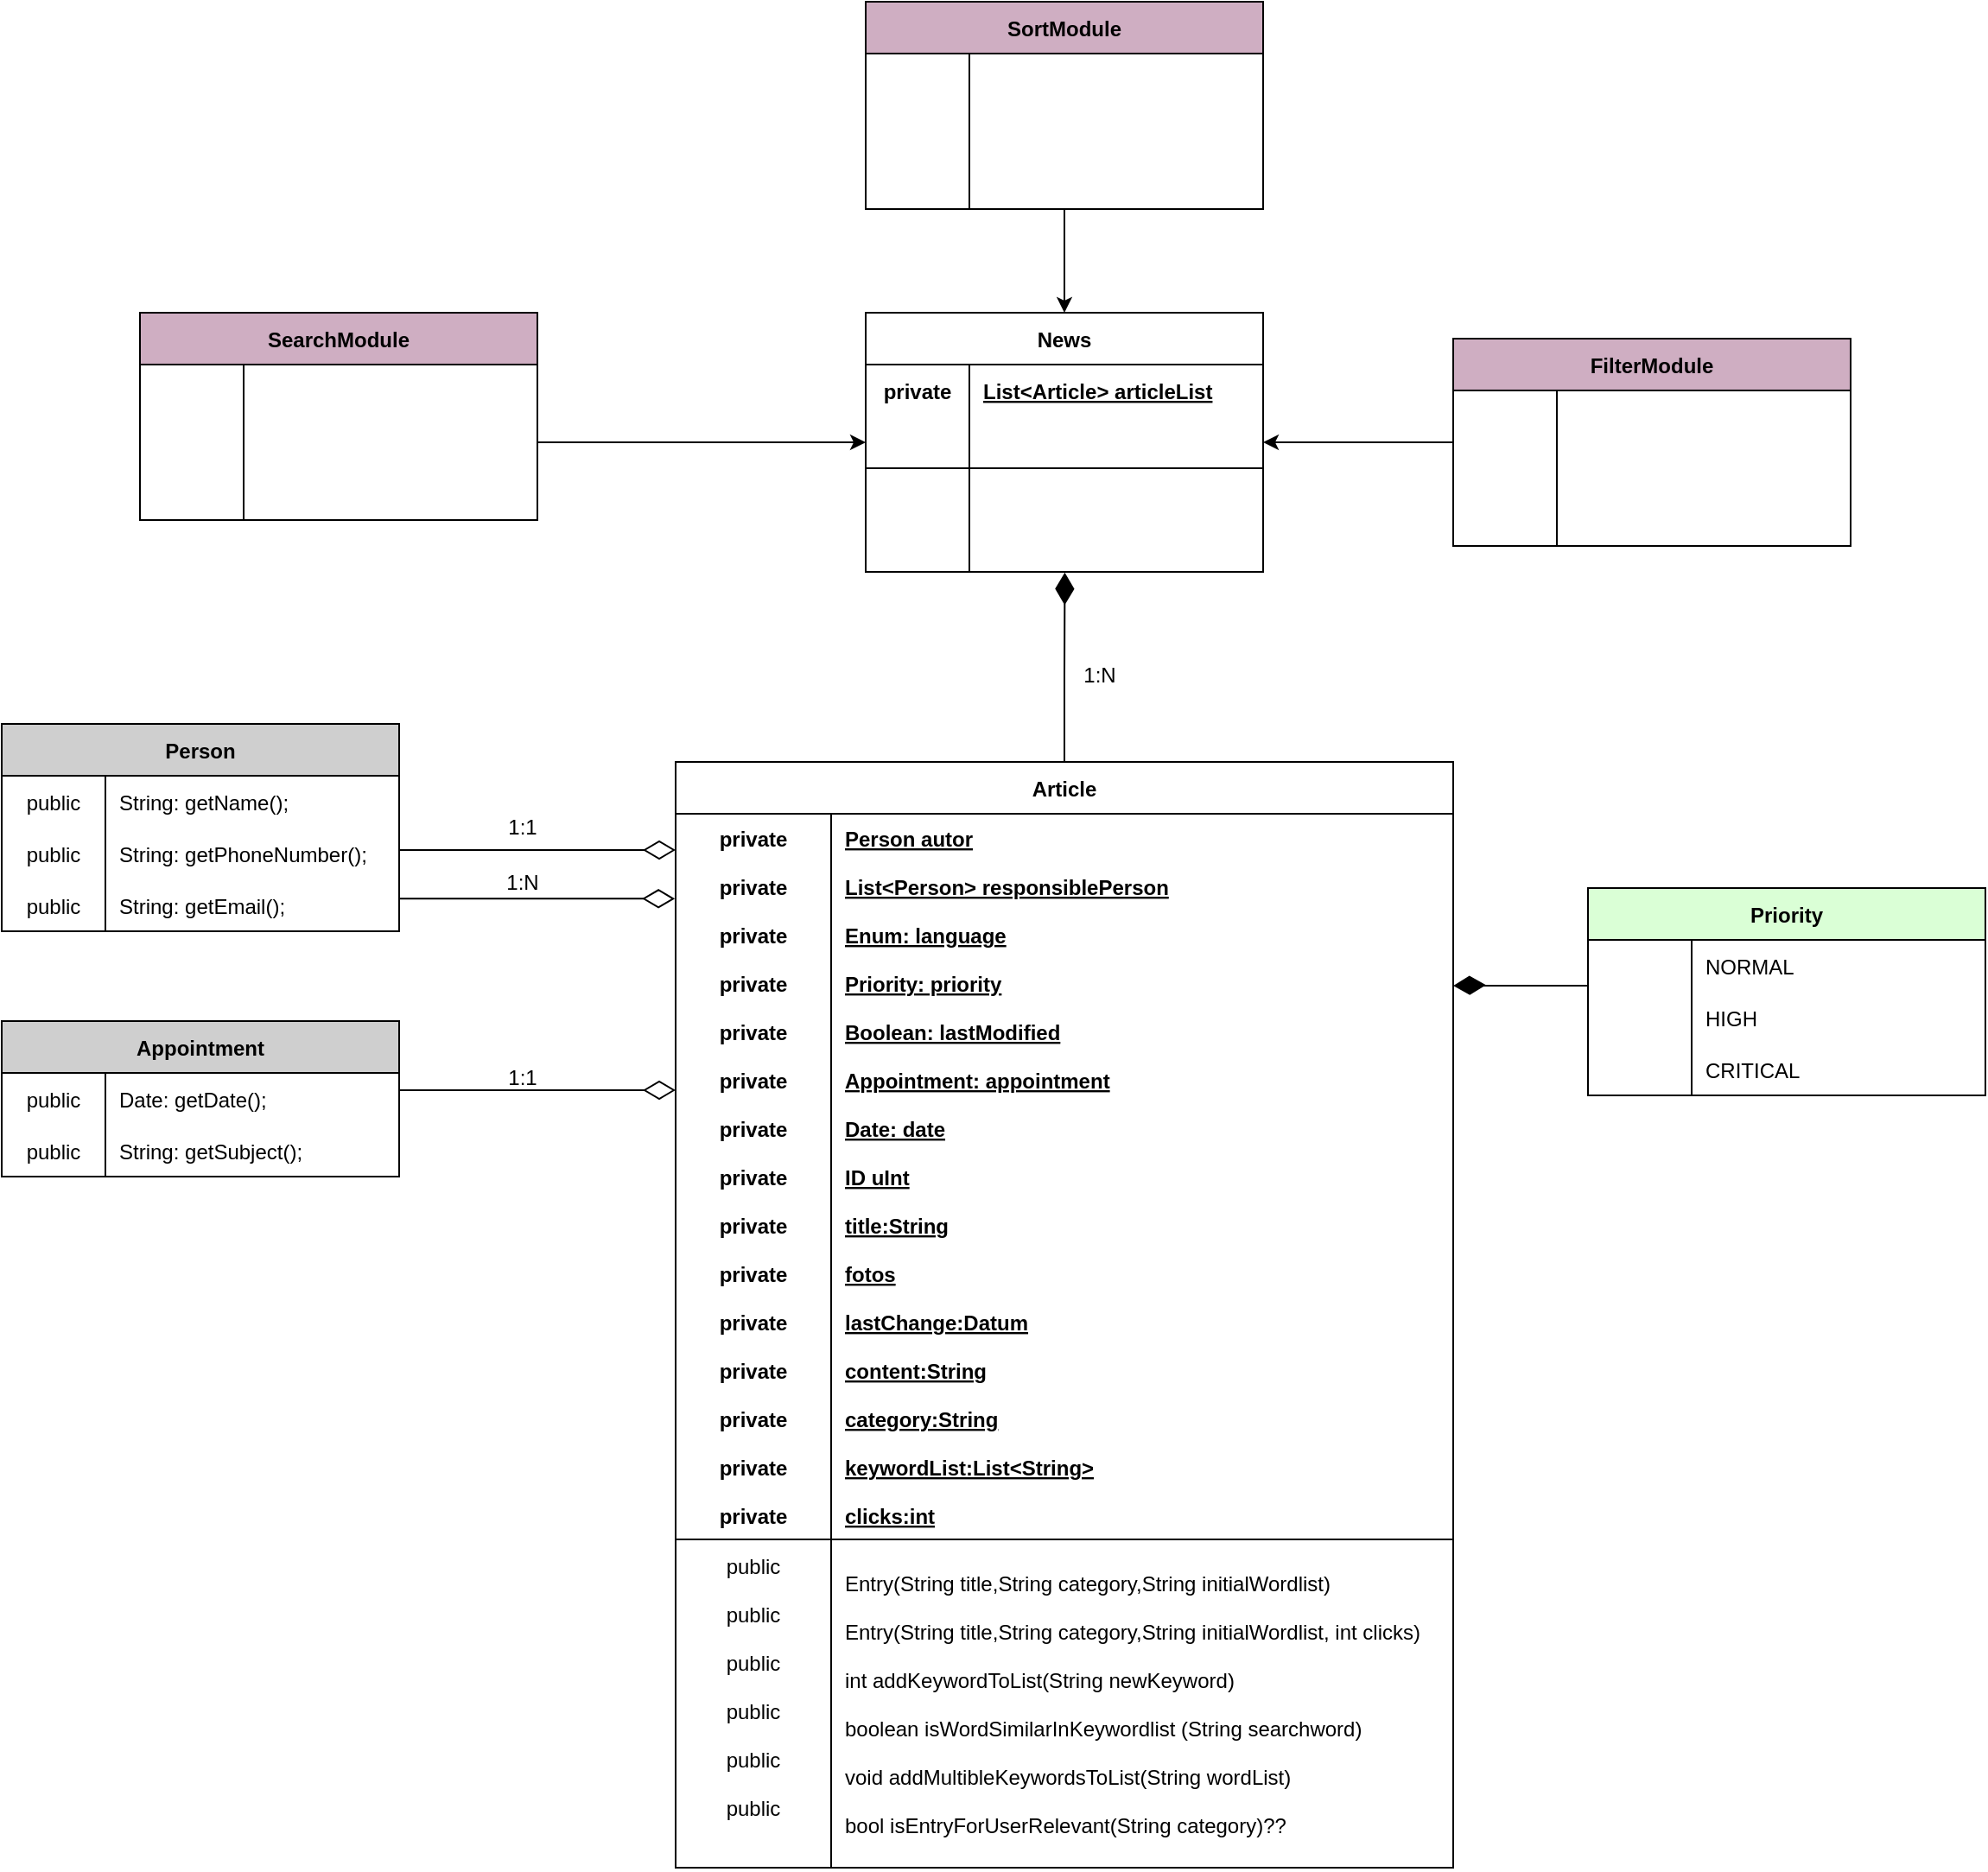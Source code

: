 <mxfile version="16.0.0" type="device"><diagram id="Zm0Ud0KSPFqfJZOw3nto" name="Page-1"><mxGraphModel dx="2188" dy="2328" grid="1" gridSize="10" guides="1" tooltips="1" connect="1" arrows="1" fold="1" page="1" pageScale="1" pageWidth="827" pageHeight="1169" math="0" shadow="0"><root><mxCell id="0"/><mxCell id="1" parent="0"/><mxCell id="_oPHjqgNvI-xWua2nVbt-8" style="edgeStyle=orthogonalEdgeStyle;rounded=0;orthogonalLoop=1;jettySize=auto;html=1;exitX=0.5;exitY=0;exitDx=0;exitDy=0;entryX=0.501;entryY=1.011;entryDx=0;entryDy=0;entryPerimeter=0;endArrow=diamondThin;endFill=1;startSize=9;endSize=16;" parent="1" source="_oPHjqgNvI-xWua2nVbt-9" target="_oPHjqgNvI-xWua2nVbt-25" edge="1"><mxGeometry relative="1" as="geometry"/></mxCell><mxCell id="_oPHjqgNvI-xWua2nVbt-9" value="Article" style="shape=table;startSize=30;container=1;collapsible=1;childLayout=tableLayout;fixedRows=1;rowLines=0;fontStyle=1;align=center;resizeLast=1;" parent="1" vertex="1"><mxGeometry x="650" y="380" width="450" height="640" as="geometry"/></mxCell><mxCell id="_oPHjqgNvI-xWua2nVbt-10" value="" style="shape=partialRectangle;collapsible=0;dropTarget=0;pointerEvents=0;fillColor=none;top=0;left=0;bottom=1;right=0;points=[[0,0.5],[1,0.5]];portConstraint=eastwest;" parent="_oPHjqgNvI-xWua2nVbt-9" vertex="1"><mxGeometry y="30" width="450" height="420" as="geometry"/></mxCell><mxCell id="_oPHjqgNvI-xWua2nVbt-11" value="private&#10;&#10;private&#10;&#10;private&#10;&#10;private&#10;&#10;private&#10;&#10;private&#10;&#10;private&#10;&#10;private&#10;&#10;private&#10;&#10;private&#10;&#10;private&#10;&#10;private&#10;&#10;private&#10;&#10;private&#10;&#10;private" style="shape=partialRectangle;connectable=0;fillColor=none;top=0;left=0;bottom=0;right=0;fontStyle=1;overflow=hidden;" parent="_oPHjqgNvI-xWua2nVbt-10" vertex="1"><mxGeometry width="90" height="420" as="geometry"><mxRectangle width="90" height="420" as="alternateBounds"/></mxGeometry></mxCell><mxCell id="_oPHjqgNvI-xWua2nVbt-12" value="Person autor&#10;&#10;List&lt;Person&gt; responsiblePerson&#10;&#10;Enum: language&#10;&#10;Priority: priority&#10;&#10;Boolean: lastModified&#10;&#10;Appointment: appointment&#10;&#10;Date: date&#10;&#10;ID uInt&#10;&#10;title:String&#10;&#10;fotos&#10;&#10;lastChange:Datum&#10;&#10;content:String&#10;&#10;category:String&#10;&#10;keywordList:List&lt;String&gt;&#10;&#10;clicks:int" style="shape=partialRectangle;connectable=0;fillColor=none;top=0;left=0;bottom=0;right=0;align=left;spacingLeft=6;fontStyle=5;overflow=hidden;" parent="_oPHjqgNvI-xWua2nVbt-10" vertex="1"><mxGeometry x="90" width="360" height="420" as="geometry"><mxRectangle width="360" height="420" as="alternateBounds"/></mxGeometry></mxCell><mxCell id="_oPHjqgNvI-xWua2nVbt-15" value="News" style="shape=table;startSize=30;container=1;collapsible=1;childLayout=tableLayout;fixedRows=1;rowLines=0;fontStyle=1;align=center;resizeLast=1;labelBackgroundColor=none;" parent="1" vertex="1"><mxGeometry x="760" y="120" width="230" height="150" as="geometry"/></mxCell><mxCell id="_oPHjqgNvI-xWua2nVbt-16" value="" style="shape=partialRectangle;collapsible=0;dropTarget=0;pointerEvents=0;fillColor=none;top=0;left=0;bottom=0;right=0;points=[[0,0.5],[1,0.5]];portConstraint=eastwest;labelBackgroundColor=#FFE6CC;" parent="_oPHjqgNvI-xWua2nVbt-15" vertex="1"><mxGeometry y="30" width="230" height="30" as="geometry"/></mxCell><mxCell id="_oPHjqgNvI-xWua2nVbt-17" value="private" style="shape=partialRectangle;connectable=0;fillColor=none;top=0;left=0;bottom=0;right=0;fontStyle=1;overflow=hidden;labelBackgroundColor=none;" parent="_oPHjqgNvI-xWua2nVbt-16" vertex="1"><mxGeometry width="60" height="30" as="geometry"><mxRectangle width="60" height="30" as="alternateBounds"/></mxGeometry></mxCell><mxCell id="_oPHjqgNvI-xWua2nVbt-18" value="List&lt;Article&gt; articleList" style="shape=partialRectangle;connectable=0;fillColor=none;top=0;left=0;bottom=0;right=0;align=left;spacingLeft=6;fontStyle=5;overflow=hidden;labelBackgroundColor=none;" parent="_oPHjqgNvI-xWua2nVbt-16" vertex="1"><mxGeometry x="60" width="170" height="30" as="geometry"><mxRectangle width="170" height="30" as="alternateBounds"/></mxGeometry></mxCell><mxCell id="_oPHjqgNvI-xWua2nVbt-19" value="" style="shape=partialRectangle;collapsible=0;dropTarget=0;pointerEvents=0;fillColor=none;top=0;left=0;bottom=1;right=0;points=[[0,0.5],[1,0.5]];portConstraint=eastwest;labelBackgroundColor=#FFE6CC;" parent="_oPHjqgNvI-xWua2nVbt-15" vertex="1"><mxGeometry y="60" width="230" height="30" as="geometry"/></mxCell><mxCell id="_oPHjqgNvI-xWua2nVbt-20" value="" style="shape=partialRectangle;connectable=0;fillColor=none;top=0;left=0;bottom=0;right=0;fontStyle=1;overflow=hidden;labelBackgroundColor=#FFE6CC;" parent="_oPHjqgNvI-xWua2nVbt-19" vertex="1"><mxGeometry width="60" height="30" as="geometry"><mxRectangle width="60" height="30" as="alternateBounds"/></mxGeometry></mxCell><mxCell id="_oPHjqgNvI-xWua2nVbt-21" value="" style="shape=partialRectangle;connectable=0;fillColor=none;top=0;left=0;bottom=0;right=0;align=left;spacingLeft=6;fontStyle=5;overflow=hidden;labelBackgroundColor=#FFE6CC;" parent="_oPHjqgNvI-xWua2nVbt-19" vertex="1"><mxGeometry x="60" width="170" height="30" as="geometry"><mxRectangle width="170" height="30" as="alternateBounds"/></mxGeometry></mxCell><mxCell id="_oPHjqgNvI-xWua2nVbt-22" value="" style="shape=partialRectangle;collapsible=0;dropTarget=0;pointerEvents=0;fillColor=none;top=0;left=0;bottom=0;right=0;points=[[0,0.5],[1,0.5]];portConstraint=eastwest;labelBackgroundColor=#FFE6CC;" parent="_oPHjqgNvI-xWua2nVbt-15" vertex="1"><mxGeometry y="90" width="230" height="30" as="geometry"/></mxCell><mxCell id="_oPHjqgNvI-xWua2nVbt-23" value="" style="shape=partialRectangle;connectable=0;fillColor=none;top=0;left=0;bottom=0;right=0;editable=1;overflow=hidden;labelBackgroundColor=#FFE6CC;" parent="_oPHjqgNvI-xWua2nVbt-22" vertex="1"><mxGeometry width="60" height="30" as="geometry"><mxRectangle width="60" height="30" as="alternateBounds"/></mxGeometry></mxCell><mxCell id="_oPHjqgNvI-xWua2nVbt-24" value="" style="shape=partialRectangle;connectable=0;fillColor=none;top=0;left=0;bottom=0;right=0;align=left;spacingLeft=6;overflow=hidden;labelBackgroundColor=#FFE6CC;" parent="_oPHjqgNvI-xWua2nVbt-22" vertex="1"><mxGeometry x="60" width="170" height="30" as="geometry"><mxRectangle width="170" height="30" as="alternateBounds"/></mxGeometry></mxCell><mxCell id="_oPHjqgNvI-xWua2nVbt-25" value="" style="shape=partialRectangle;collapsible=0;dropTarget=0;pointerEvents=0;fillColor=none;top=0;left=0;bottom=0;right=0;points=[[0,0.5],[1,0.5]];portConstraint=eastwest;labelBackgroundColor=#FFE6CC;" parent="_oPHjqgNvI-xWua2nVbt-15" vertex="1"><mxGeometry y="120" width="230" height="30" as="geometry"/></mxCell><mxCell id="_oPHjqgNvI-xWua2nVbt-26" value="" style="shape=partialRectangle;connectable=0;fillColor=none;top=0;left=0;bottom=0;right=0;editable=1;overflow=hidden;labelBackgroundColor=#FFE6CC;" parent="_oPHjqgNvI-xWua2nVbt-25" vertex="1"><mxGeometry width="60" height="30" as="geometry"><mxRectangle width="60" height="30" as="alternateBounds"/></mxGeometry></mxCell><mxCell id="_oPHjqgNvI-xWua2nVbt-27" value="" style="shape=partialRectangle;connectable=0;fillColor=none;top=0;left=0;bottom=0;right=0;align=left;spacingLeft=6;overflow=hidden;labelBackgroundColor=#FFE6CC;" parent="_oPHjqgNvI-xWua2nVbt-25" vertex="1"><mxGeometry x="60" width="170" height="30" as="geometry"><mxRectangle width="170" height="30" as="alternateBounds"/></mxGeometry></mxCell><mxCell id="_oPHjqgNvI-xWua2nVbt-28" value="Appointment" style="shape=table;startSize=30;container=1;collapsible=1;childLayout=tableLayout;fixedRows=1;rowLines=0;fontStyle=1;align=center;resizeLast=1;labelBackgroundColor=none;fillColor=#CFCFCF;" parent="1" vertex="1"><mxGeometry x="260" y="530" width="230" height="90" as="geometry"/></mxCell><mxCell id="_oPHjqgNvI-xWua2nVbt-29" value="" style="shape=partialRectangle;collapsible=0;dropTarget=0;pointerEvents=0;fillColor=none;top=0;left=0;bottom=0;right=0;points=[[0,0.5],[1,0.5]];portConstraint=eastwest;labelBackgroundColor=#FFE6CC;" parent="_oPHjqgNvI-xWua2nVbt-28" vertex="1"><mxGeometry y="30" width="230" height="30" as="geometry"/></mxCell><mxCell id="_oPHjqgNvI-xWua2nVbt-30" value="public" style="shape=partialRectangle;connectable=0;fillColor=none;top=0;left=0;bottom=0;right=0;editable=1;overflow=hidden;labelBackgroundColor=none;" parent="_oPHjqgNvI-xWua2nVbt-29" vertex="1"><mxGeometry width="60" height="30" as="geometry"><mxRectangle width="60" height="30" as="alternateBounds"/></mxGeometry></mxCell><mxCell id="_oPHjqgNvI-xWua2nVbt-31" value="Date: getDate();" style="shape=partialRectangle;connectable=0;fillColor=none;top=0;left=0;bottom=0;right=0;align=left;spacingLeft=6;overflow=hidden;labelBackgroundColor=none;" parent="_oPHjqgNvI-xWua2nVbt-29" vertex="1"><mxGeometry x="60" width="170" height="30" as="geometry"><mxRectangle width="170" height="30" as="alternateBounds"/></mxGeometry></mxCell><mxCell id="_oPHjqgNvI-xWua2nVbt-32" value="" style="shape=partialRectangle;collapsible=0;dropTarget=0;pointerEvents=0;fillColor=none;top=0;left=0;bottom=0;right=0;points=[[0,0.5],[1,0.5]];portConstraint=eastwest;labelBackgroundColor=#FFE6CC;" parent="_oPHjqgNvI-xWua2nVbt-28" vertex="1"><mxGeometry y="60" width="230" height="30" as="geometry"/></mxCell><mxCell id="_oPHjqgNvI-xWua2nVbt-33" value="public" style="shape=partialRectangle;connectable=0;fillColor=none;top=0;left=0;bottom=0;right=0;editable=1;overflow=hidden;labelBackgroundColor=none;fontColor=default;" parent="_oPHjqgNvI-xWua2nVbt-32" vertex="1"><mxGeometry width="60" height="30" as="geometry"><mxRectangle width="60" height="30" as="alternateBounds"/></mxGeometry></mxCell><mxCell id="_oPHjqgNvI-xWua2nVbt-34" value="String: getSubject();" style="shape=partialRectangle;connectable=0;fillColor=none;top=0;left=0;bottom=0;right=0;align=left;spacingLeft=6;overflow=hidden;labelBackgroundColor=none;" parent="_oPHjqgNvI-xWua2nVbt-32" vertex="1"><mxGeometry x="60" width="170" height="30" as="geometry"><mxRectangle width="170" height="30" as="alternateBounds"/></mxGeometry></mxCell><mxCell id="_oPHjqgNvI-xWua2nVbt-35" style="edgeStyle=orthogonalEdgeStyle;rounded=0;orthogonalLoop=1;jettySize=auto;html=1;fontColor=default;endArrow=diamondThin;endFill=0;startSize=9;endSize=16;" parent="1" edge="1"><mxGeometry relative="1" as="geometry"><mxPoint x="490" y="576" as="sourcePoint"/><mxPoint x="650" y="570" as="targetPoint"/><Array as="points"><mxPoint x="490" y="570"/></Array></mxGeometry></mxCell><mxCell id="_oPHjqgNvI-xWua2nVbt-36" value="Person" style="shape=table;startSize=30;container=1;collapsible=1;childLayout=tableLayout;fixedRows=1;rowLines=0;fontStyle=1;align=center;resizeLast=1;labelBackgroundColor=none;rounded=0;shadow=0;sketch=0;gradientColor=none;fillColor=#CFCFCF;" parent="1" vertex="1"><mxGeometry x="260" y="358" width="230" height="120" as="geometry"/></mxCell><mxCell id="_oPHjqgNvI-xWua2nVbt-37" value="" style="shape=partialRectangle;collapsible=0;dropTarget=0;pointerEvents=0;fillColor=none;top=0;left=0;bottom=0;right=0;points=[[0,0.5],[1,0.5]];portConstraint=eastwest;labelBackgroundColor=#FFE6CC;" parent="_oPHjqgNvI-xWua2nVbt-36" vertex="1"><mxGeometry y="30" width="230" height="30" as="geometry"/></mxCell><mxCell id="_oPHjqgNvI-xWua2nVbt-38" value="public" style="shape=partialRectangle;connectable=0;fillColor=none;top=0;left=0;bottom=0;right=0;fontStyle=0;overflow=hidden;labelBackgroundColor=none;" parent="_oPHjqgNvI-xWua2nVbt-37" vertex="1"><mxGeometry width="60" height="30" as="geometry"><mxRectangle width="60" height="30" as="alternateBounds"/></mxGeometry></mxCell><mxCell id="_oPHjqgNvI-xWua2nVbt-39" value="String: getName();" style="shape=partialRectangle;connectable=0;fillColor=none;top=0;left=0;bottom=0;right=0;align=left;spacingLeft=6;fontStyle=0;overflow=hidden;labelBackgroundColor=none;" parent="_oPHjqgNvI-xWua2nVbt-37" vertex="1"><mxGeometry x="60" width="170" height="30" as="geometry"><mxRectangle width="170" height="30" as="alternateBounds"/></mxGeometry></mxCell><mxCell id="_oPHjqgNvI-xWua2nVbt-40" value="" style="shape=partialRectangle;collapsible=0;dropTarget=0;pointerEvents=0;fillColor=none;top=0;left=0;bottom=0;right=0;points=[[0,0.5],[1,0.5]];portConstraint=eastwest;labelBackgroundColor=#FFE6CC;" parent="_oPHjqgNvI-xWua2nVbt-36" vertex="1"><mxGeometry y="60" width="230" height="30" as="geometry"/></mxCell><mxCell id="_oPHjqgNvI-xWua2nVbt-41" value="public" style="shape=partialRectangle;connectable=0;fillColor=none;top=0;left=0;bottom=0;right=0;editable=1;overflow=hidden;labelBackgroundColor=none;" parent="_oPHjqgNvI-xWua2nVbt-40" vertex="1"><mxGeometry width="60" height="30" as="geometry"><mxRectangle width="60" height="30" as="alternateBounds"/></mxGeometry></mxCell><mxCell id="_oPHjqgNvI-xWua2nVbt-42" value="String: getPhoneNumber();" style="shape=partialRectangle;connectable=0;fillColor=none;top=0;left=0;bottom=0;right=0;align=left;spacingLeft=6;overflow=hidden;labelBackgroundColor=none;" parent="_oPHjqgNvI-xWua2nVbt-40" vertex="1"><mxGeometry x="60" width="170" height="30" as="geometry"><mxRectangle width="170" height="30" as="alternateBounds"/></mxGeometry></mxCell><mxCell id="_oPHjqgNvI-xWua2nVbt-43" value="" style="shape=partialRectangle;collapsible=0;dropTarget=0;pointerEvents=0;fillColor=none;top=0;left=0;bottom=0;right=0;points=[[0,0.5],[1,0.5]];portConstraint=eastwest;labelBackgroundColor=#FFE6CC;" parent="_oPHjqgNvI-xWua2nVbt-36" vertex="1"><mxGeometry y="90" width="230" height="30" as="geometry"/></mxCell><mxCell id="_oPHjqgNvI-xWua2nVbt-44" value="public" style="shape=partialRectangle;connectable=0;fillColor=none;top=0;left=0;bottom=0;right=0;editable=1;overflow=hidden;labelBackgroundColor=none;fontColor=default;" parent="_oPHjqgNvI-xWua2nVbt-43" vertex="1"><mxGeometry width="60" height="30" as="geometry"><mxRectangle width="60" height="30" as="alternateBounds"/></mxGeometry></mxCell><mxCell id="_oPHjqgNvI-xWua2nVbt-45" value="String: getEmail();" style="shape=partialRectangle;connectable=0;fillColor=none;top=0;left=0;bottom=0;right=0;align=left;spacingLeft=6;overflow=hidden;labelBackgroundColor=none;" parent="_oPHjqgNvI-xWua2nVbt-43" vertex="1"><mxGeometry x="60" width="170" height="30" as="geometry"><mxRectangle width="170" height="30" as="alternateBounds"/></mxGeometry></mxCell><mxCell id="_oPHjqgNvI-xWua2nVbt-46" style="edgeStyle=orthogonalEdgeStyle;rounded=0;orthogonalLoop=1;jettySize=auto;html=1;fontColor=default;endArrow=diamondThin;endFill=0;startSize=9;endSize=16;" parent="1" source="_oPHjqgNvI-xWua2nVbt-40" edge="1"><mxGeometry relative="1" as="geometry"><Array as="points"><mxPoint x="650" y="431"/></Array><mxPoint x="650" y="431" as="targetPoint"/></mxGeometry></mxCell><mxCell id="_oPHjqgNvI-xWua2nVbt-47" style="edgeStyle=orthogonalEdgeStyle;rounded=0;orthogonalLoop=1;jettySize=auto;html=1;fontColor=default;endArrow=diamondThin;endFill=0;startSize=9;endSize=16;entryX=-0.001;entryY=0.117;entryDx=0;entryDy=0;entryPerimeter=0;" parent="1" source="_oPHjqgNvI-xWua2nVbt-43" target="_oPHjqgNvI-xWua2nVbt-10" edge="1"><mxGeometry relative="1" as="geometry"><mxPoint x="630" y="460" as="targetPoint"/><Array as="points"><mxPoint x="565" y="459"/></Array></mxGeometry></mxCell><mxCell id="_oPHjqgNvI-xWua2nVbt-48" style="edgeStyle=orthogonalEdgeStyle;rounded=0;orthogonalLoop=1;jettySize=auto;html=1;fontColor=default;endArrow=diamondThin;endFill=1;startSize=9;endSize=16;entryX=1;entryY=0.237;entryDx=0;entryDy=0;entryPerimeter=0;" parent="1" source="_oPHjqgNvI-xWua2nVbt-49" target="_oPHjqgNvI-xWua2nVbt-10" edge="1"><mxGeometry relative="1" as="geometry"><mxPoint x="1102" y="513" as="targetPoint"/><Array as="points"><mxPoint x="1102" y="510"/></Array></mxGeometry></mxCell><mxCell id="_oPHjqgNvI-xWua2nVbt-49" value="Priority" style="shape=table;startSize=30;container=1;collapsible=1;childLayout=tableLayout;fixedRows=1;rowLines=0;fontStyle=1;align=center;resizeLast=1;labelBackgroundColor=none;rounded=0;shadow=0;sketch=0;gradientColor=none;fillColor=#DAFFD6;" parent="1" vertex="1"><mxGeometry x="1178" y="453" width="230" height="120" as="geometry"/></mxCell><mxCell id="_oPHjqgNvI-xWua2nVbt-50" value="" style="shape=partialRectangle;collapsible=0;dropTarget=0;pointerEvents=0;fillColor=none;top=0;left=0;bottom=0;right=0;points=[[0,0.5],[1,0.5]];portConstraint=eastwest;labelBackgroundColor=#FFE6CC;" parent="_oPHjqgNvI-xWua2nVbt-49" vertex="1"><mxGeometry y="30" width="230" height="30" as="geometry"/></mxCell><mxCell id="_oPHjqgNvI-xWua2nVbt-51" value="" style="shape=partialRectangle;connectable=0;fillColor=none;top=0;left=0;bottom=0;right=0;fontStyle=0;overflow=hidden;labelBackgroundColor=none;" parent="_oPHjqgNvI-xWua2nVbt-50" vertex="1"><mxGeometry width="60" height="30" as="geometry"><mxRectangle width="60" height="30" as="alternateBounds"/></mxGeometry></mxCell><mxCell id="_oPHjqgNvI-xWua2nVbt-52" value="NORMAL" style="shape=partialRectangle;connectable=0;fillColor=none;top=0;left=0;bottom=0;right=0;align=left;spacingLeft=6;fontStyle=0;overflow=hidden;labelBackgroundColor=none;" parent="_oPHjqgNvI-xWua2nVbt-50" vertex="1"><mxGeometry x="60" width="170" height="30" as="geometry"><mxRectangle width="170" height="30" as="alternateBounds"/></mxGeometry></mxCell><mxCell id="_oPHjqgNvI-xWua2nVbt-53" value="" style="shape=partialRectangle;collapsible=0;dropTarget=0;pointerEvents=0;fillColor=none;top=0;left=0;bottom=0;right=0;points=[[0,0.5],[1,0.5]];portConstraint=eastwest;labelBackgroundColor=#FFE6CC;" parent="_oPHjqgNvI-xWua2nVbt-49" vertex="1"><mxGeometry y="60" width="230" height="30" as="geometry"/></mxCell><mxCell id="_oPHjqgNvI-xWua2nVbt-54" value="" style="shape=partialRectangle;connectable=0;fillColor=none;top=0;left=0;bottom=0;right=0;editable=1;overflow=hidden;labelBackgroundColor=none;" parent="_oPHjqgNvI-xWua2nVbt-53" vertex="1"><mxGeometry width="60" height="30" as="geometry"><mxRectangle width="60" height="30" as="alternateBounds"/></mxGeometry></mxCell><mxCell id="_oPHjqgNvI-xWua2nVbt-55" value="HIGH" style="shape=partialRectangle;connectable=0;fillColor=none;top=0;left=0;bottom=0;right=0;align=left;spacingLeft=6;overflow=hidden;labelBackgroundColor=none;" parent="_oPHjqgNvI-xWua2nVbt-53" vertex="1"><mxGeometry x="60" width="170" height="30" as="geometry"><mxRectangle width="170" height="30" as="alternateBounds"/></mxGeometry></mxCell><mxCell id="_oPHjqgNvI-xWua2nVbt-56" value="" style="shape=partialRectangle;collapsible=0;dropTarget=0;pointerEvents=0;fillColor=none;top=0;left=0;bottom=0;right=0;points=[[0,0.5],[1,0.5]];portConstraint=eastwest;labelBackgroundColor=#FFE6CC;" parent="_oPHjqgNvI-xWua2nVbt-49" vertex="1"><mxGeometry y="90" width="230" height="30" as="geometry"/></mxCell><mxCell id="_oPHjqgNvI-xWua2nVbt-57" value="" style="shape=partialRectangle;connectable=0;fillColor=none;top=0;left=0;bottom=0;right=0;editable=1;overflow=hidden;labelBackgroundColor=none;fontColor=default;" parent="_oPHjqgNvI-xWua2nVbt-56" vertex="1"><mxGeometry width="60" height="30" as="geometry"><mxRectangle width="60" height="30" as="alternateBounds"/></mxGeometry></mxCell><mxCell id="_oPHjqgNvI-xWua2nVbt-58" value="CRITICAL" style="shape=partialRectangle;connectable=0;fillColor=none;top=0;left=0;bottom=0;right=0;align=left;spacingLeft=6;overflow=hidden;labelBackgroundColor=none;" parent="_oPHjqgNvI-xWua2nVbt-56" vertex="1"><mxGeometry x="60" width="170" height="30" as="geometry"><mxRectangle width="170" height="30" as="alternateBounds"/></mxGeometry></mxCell><mxCell id="_oPHjqgNvI-xWua2nVbt-59" value="1:1" style="text;html=1;align=center;verticalAlign=middle;resizable=0;points=[];autosize=1;strokeColor=none;fillColor=none;fontColor=default;" parent="1" vertex="1"><mxGeometry x="546" y="408" width="30" height="20" as="geometry"/></mxCell><mxCell id="_oPHjqgNvI-xWua2nVbt-60" value="1:N" style="text;html=1;align=center;verticalAlign=middle;resizable=0;points=[];autosize=1;strokeColor=none;fillColor=none;fontColor=default;" parent="1" vertex="1"><mxGeometry x="546" y="440" width="30" height="20" as="geometry"/></mxCell><mxCell id="_oPHjqgNvI-xWua2nVbt-61" value="1:1" style="text;html=1;align=center;verticalAlign=middle;resizable=0;points=[];autosize=1;strokeColor=none;fillColor=none;fontColor=default;" parent="1" vertex="1"><mxGeometry x="546" y="553" width="30" height="20" as="geometry"/></mxCell><mxCell id="_oPHjqgNvI-xWua2nVbt-62" value="1:N" style="text;html=1;align=center;verticalAlign=middle;resizable=0;points=[];autosize=1;strokeColor=none;fillColor=none;fontColor=default;" parent="1" vertex="1"><mxGeometry x="880" y="320" width="30" height="20" as="geometry"/></mxCell><mxCell id="RdGaChGTFg-7E0kXFWIa-2" value="public&#10;&#10;public&#10;&#10;public&#10;&#10;public&#10;&#10;public&#10;&#10;public" style="shape=partialRectangle;connectable=0;fillColor=none;top=0;left=0;bottom=0;right=0;editable=1;overflow=hidden;" vertex="1" parent="1"><mxGeometry x="650" y="830" width="90" height="170" as="geometry"><mxRectangle width="90" height="170" as="alternateBounds"/></mxGeometry></mxCell><mxCell id="RdGaChGTFg-7E0kXFWIa-3" value="Entry(String title,String category,String initialWordlist)&#10;&#10;Entry(String title,String category,String initialWordlist, int clicks)&#10;&#10;int addKeywordToList(String newKeyword)&#10;&#10;boolean isWordSimilarInKeywordlist (String searchword)&#10;&#10;void addMultibleKeywordsToList(String wordList)&#10;&#10;bool isEntryForUserRelevant(String category)??" style="shape=partialRectangle;connectable=0;fillColor=none;top=0;left=0;bottom=0;right=0;align=left;spacingLeft=6;overflow=hidden;" vertex="1" parent="1"><mxGeometry x="740" y="840" width="430" height="170" as="geometry"><mxRectangle width="430" height="170" as="alternateBounds"/></mxGeometry></mxCell><mxCell id="RdGaChGTFg-7E0kXFWIa-5" value="" style="endArrow=none;html=1;rounded=0;" edge="1" parent="1"><mxGeometry width="50" height="50" relative="1" as="geometry"><mxPoint x="740" y="1020" as="sourcePoint"/><mxPoint x="740" y="830" as="targetPoint"/></mxGeometry></mxCell><mxCell id="RdGaChGTFg-7E0kXFWIa-8" value="SearchModule" style="shape=table;startSize=30;container=1;collapsible=1;childLayout=tableLayout;fixedRows=1;rowLines=0;fontStyle=1;align=center;resizeLast=1;labelBackgroundColor=none;rounded=0;shadow=0;sketch=0;gradientColor=none;fillColor=#CFAEC2;" vertex="1" parent="1"><mxGeometry x="340" y="120" width="230" height="120" as="geometry"/></mxCell><mxCell id="RdGaChGTFg-7E0kXFWIa-9" value="" style="shape=partialRectangle;collapsible=0;dropTarget=0;pointerEvents=0;fillColor=none;top=0;left=0;bottom=0;right=0;points=[[0,0.5],[1,0.5]];portConstraint=eastwest;labelBackgroundColor=#FFE6CC;" vertex="1" parent="RdGaChGTFg-7E0kXFWIa-8"><mxGeometry y="30" width="230" height="30" as="geometry"/></mxCell><mxCell id="RdGaChGTFg-7E0kXFWIa-10" value="" style="shape=partialRectangle;connectable=0;fillColor=none;top=0;left=0;bottom=0;right=0;fontStyle=0;overflow=hidden;labelBackgroundColor=none;" vertex="1" parent="RdGaChGTFg-7E0kXFWIa-9"><mxGeometry width="60" height="30" as="geometry"><mxRectangle width="60" height="30" as="alternateBounds"/></mxGeometry></mxCell><mxCell id="RdGaChGTFg-7E0kXFWIa-11" value="" style="shape=partialRectangle;connectable=0;fillColor=none;top=0;left=0;bottom=0;right=0;align=left;spacingLeft=6;fontStyle=0;overflow=hidden;labelBackgroundColor=none;" vertex="1" parent="RdGaChGTFg-7E0kXFWIa-9"><mxGeometry x="60" width="170" height="30" as="geometry"><mxRectangle width="170" height="30" as="alternateBounds"/></mxGeometry></mxCell><mxCell id="RdGaChGTFg-7E0kXFWIa-12" value="" style="shape=partialRectangle;collapsible=0;dropTarget=0;pointerEvents=0;fillColor=none;top=0;left=0;bottom=0;right=0;points=[[0,0.5],[1,0.5]];portConstraint=eastwest;labelBackgroundColor=#FFE6CC;" vertex="1" parent="RdGaChGTFg-7E0kXFWIa-8"><mxGeometry y="60" width="230" height="30" as="geometry"/></mxCell><mxCell id="RdGaChGTFg-7E0kXFWIa-13" value="" style="shape=partialRectangle;connectable=0;fillColor=none;top=0;left=0;bottom=0;right=0;editable=1;overflow=hidden;labelBackgroundColor=none;" vertex="1" parent="RdGaChGTFg-7E0kXFWIa-12"><mxGeometry width="60" height="30" as="geometry"><mxRectangle width="60" height="30" as="alternateBounds"/></mxGeometry></mxCell><mxCell id="RdGaChGTFg-7E0kXFWIa-14" value="" style="shape=partialRectangle;connectable=0;fillColor=none;top=0;left=0;bottom=0;right=0;align=left;spacingLeft=6;overflow=hidden;labelBackgroundColor=none;" vertex="1" parent="RdGaChGTFg-7E0kXFWIa-12"><mxGeometry x="60" width="170" height="30" as="geometry"><mxRectangle width="170" height="30" as="alternateBounds"/></mxGeometry></mxCell><mxCell id="RdGaChGTFg-7E0kXFWIa-15" value="" style="shape=partialRectangle;collapsible=0;dropTarget=0;pointerEvents=0;fillColor=none;top=0;left=0;bottom=0;right=0;points=[[0,0.5],[1,0.5]];portConstraint=eastwest;labelBackgroundColor=#FFE6CC;" vertex="1" parent="RdGaChGTFg-7E0kXFWIa-8"><mxGeometry y="90" width="230" height="30" as="geometry"/></mxCell><mxCell id="RdGaChGTFg-7E0kXFWIa-16" value="" style="shape=partialRectangle;connectable=0;fillColor=none;top=0;left=0;bottom=0;right=0;editable=1;overflow=hidden;labelBackgroundColor=none;fontColor=default;" vertex="1" parent="RdGaChGTFg-7E0kXFWIa-15"><mxGeometry width="60" height="30" as="geometry"><mxRectangle width="60" height="30" as="alternateBounds"/></mxGeometry></mxCell><mxCell id="RdGaChGTFg-7E0kXFWIa-17" value="" style="shape=partialRectangle;connectable=0;fillColor=none;top=0;left=0;bottom=0;right=0;align=left;spacingLeft=6;overflow=hidden;labelBackgroundColor=none;" vertex="1" parent="RdGaChGTFg-7E0kXFWIa-15"><mxGeometry x="60" width="170" height="30" as="geometry"><mxRectangle width="170" height="30" as="alternateBounds"/></mxGeometry></mxCell><mxCell id="RdGaChGTFg-7E0kXFWIa-43" style="edgeStyle=orthogonalEdgeStyle;rounded=0;orthogonalLoop=1;jettySize=auto;html=1;entryX=0.5;entryY=0;entryDx=0;entryDy=0;" edge="1" parent="1" source="RdGaChGTFg-7E0kXFWIa-18" target="_oPHjqgNvI-xWua2nVbt-15"><mxGeometry relative="1" as="geometry"/></mxCell><mxCell id="RdGaChGTFg-7E0kXFWIa-18" value="SortModule" style="shape=table;startSize=30;container=1;collapsible=1;childLayout=tableLayout;fixedRows=1;rowLines=0;fontStyle=1;align=center;resizeLast=1;labelBackgroundColor=none;rounded=0;shadow=0;sketch=0;gradientColor=none;fillColor=#CFAEC2;" vertex="1" parent="1"><mxGeometry x="760" y="-60" width="230" height="120" as="geometry"/></mxCell><mxCell id="RdGaChGTFg-7E0kXFWIa-19" value="" style="shape=partialRectangle;collapsible=0;dropTarget=0;pointerEvents=0;fillColor=none;top=0;left=0;bottom=0;right=0;points=[[0,0.5],[1,0.5]];portConstraint=eastwest;labelBackgroundColor=#FFE6CC;" vertex="1" parent="RdGaChGTFg-7E0kXFWIa-18"><mxGeometry y="30" width="230" height="30" as="geometry"/></mxCell><mxCell id="RdGaChGTFg-7E0kXFWIa-20" value="" style="shape=partialRectangle;connectable=0;fillColor=none;top=0;left=0;bottom=0;right=0;fontStyle=0;overflow=hidden;labelBackgroundColor=none;" vertex="1" parent="RdGaChGTFg-7E0kXFWIa-19"><mxGeometry width="60" height="30" as="geometry"><mxRectangle width="60" height="30" as="alternateBounds"/></mxGeometry></mxCell><mxCell id="RdGaChGTFg-7E0kXFWIa-21" value="" style="shape=partialRectangle;connectable=0;fillColor=none;top=0;left=0;bottom=0;right=0;align=left;spacingLeft=6;fontStyle=0;overflow=hidden;labelBackgroundColor=none;" vertex="1" parent="RdGaChGTFg-7E0kXFWIa-19"><mxGeometry x="60" width="170" height="30" as="geometry"><mxRectangle width="170" height="30" as="alternateBounds"/></mxGeometry></mxCell><mxCell id="RdGaChGTFg-7E0kXFWIa-22" value="" style="shape=partialRectangle;collapsible=0;dropTarget=0;pointerEvents=0;fillColor=none;top=0;left=0;bottom=0;right=0;points=[[0,0.5],[1,0.5]];portConstraint=eastwest;labelBackgroundColor=#FFE6CC;" vertex="1" parent="RdGaChGTFg-7E0kXFWIa-18"><mxGeometry y="60" width="230" height="30" as="geometry"/></mxCell><mxCell id="RdGaChGTFg-7E0kXFWIa-23" value="" style="shape=partialRectangle;connectable=0;fillColor=none;top=0;left=0;bottom=0;right=0;editable=1;overflow=hidden;labelBackgroundColor=none;" vertex="1" parent="RdGaChGTFg-7E0kXFWIa-22"><mxGeometry width="60" height="30" as="geometry"><mxRectangle width="60" height="30" as="alternateBounds"/></mxGeometry></mxCell><mxCell id="RdGaChGTFg-7E0kXFWIa-24" value="" style="shape=partialRectangle;connectable=0;fillColor=none;top=0;left=0;bottom=0;right=0;align=left;spacingLeft=6;overflow=hidden;labelBackgroundColor=none;" vertex="1" parent="RdGaChGTFg-7E0kXFWIa-22"><mxGeometry x="60" width="170" height="30" as="geometry"><mxRectangle width="170" height="30" as="alternateBounds"/></mxGeometry></mxCell><mxCell id="RdGaChGTFg-7E0kXFWIa-25" value="" style="shape=partialRectangle;collapsible=0;dropTarget=0;pointerEvents=0;fillColor=none;top=0;left=0;bottom=0;right=0;points=[[0,0.5],[1,0.5]];portConstraint=eastwest;labelBackgroundColor=#FFE6CC;" vertex="1" parent="RdGaChGTFg-7E0kXFWIa-18"><mxGeometry y="90" width="230" height="30" as="geometry"/></mxCell><mxCell id="RdGaChGTFg-7E0kXFWIa-26" value="" style="shape=partialRectangle;connectable=0;fillColor=none;top=0;left=0;bottom=0;right=0;editable=1;overflow=hidden;labelBackgroundColor=none;fontColor=default;" vertex="1" parent="RdGaChGTFg-7E0kXFWIa-25"><mxGeometry width="60" height="30" as="geometry"><mxRectangle width="60" height="30" as="alternateBounds"/></mxGeometry></mxCell><mxCell id="RdGaChGTFg-7E0kXFWIa-27" value="" style="shape=partialRectangle;connectable=0;fillColor=none;top=0;left=0;bottom=0;right=0;align=left;spacingLeft=6;overflow=hidden;labelBackgroundColor=none;" vertex="1" parent="RdGaChGTFg-7E0kXFWIa-25"><mxGeometry x="60" width="170" height="30" as="geometry"><mxRectangle width="170" height="30" as="alternateBounds"/></mxGeometry></mxCell><mxCell id="RdGaChGTFg-7E0kXFWIa-44" style="edgeStyle=orthogonalEdgeStyle;rounded=0;orthogonalLoop=1;jettySize=auto;html=1;" edge="1" parent="1" source="RdGaChGTFg-7E0kXFWIa-28" target="_oPHjqgNvI-xWua2nVbt-19"><mxGeometry relative="1" as="geometry"/></mxCell><mxCell id="RdGaChGTFg-7E0kXFWIa-28" value="FilterModule" style="shape=table;startSize=30;container=1;collapsible=1;childLayout=tableLayout;fixedRows=1;rowLines=0;fontStyle=1;align=center;resizeLast=1;labelBackgroundColor=none;rounded=0;shadow=0;sketch=0;gradientColor=none;fillColor=#CFAEC2;" vertex="1" parent="1"><mxGeometry x="1100" y="135" width="230" height="120" as="geometry"/></mxCell><mxCell id="RdGaChGTFg-7E0kXFWIa-29" value="" style="shape=partialRectangle;collapsible=0;dropTarget=0;pointerEvents=0;fillColor=none;top=0;left=0;bottom=0;right=0;points=[[0,0.5],[1,0.5]];portConstraint=eastwest;labelBackgroundColor=#FFE6CC;" vertex="1" parent="RdGaChGTFg-7E0kXFWIa-28"><mxGeometry y="30" width="230" height="30" as="geometry"/></mxCell><mxCell id="RdGaChGTFg-7E0kXFWIa-30" value="" style="shape=partialRectangle;connectable=0;fillColor=none;top=0;left=0;bottom=0;right=0;fontStyle=0;overflow=hidden;labelBackgroundColor=none;" vertex="1" parent="RdGaChGTFg-7E0kXFWIa-29"><mxGeometry width="60" height="30" as="geometry"><mxRectangle width="60" height="30" as="alternateBounds"/></mxGeometry></mxCell><mxCell id="RdGaChGTFg-7E0kXFWIa-31" value="" style="shape=partialRectangle;connectable=0;fillColor=none;top=0;left=0;bottom=0;right=0;align=left;spacingLeft=6;fontStyle=0;overflow=hidden;labelBackgroundColor=none;" vertex="1" parent="RdGaChGTFg-7E0kXFWIa-29"><mxGeometry x="60" width="170" height="30" as="geometry"><mxRectangle width="170" height="30" as="alternateBounds"/></mxGeometry></mxCell><mxCell id="RdGaChGTFg-7E0kXFWIa-32" value="" style="shape=partialRectangle;collapsible=0;dropTarget=0;pointerEvents=0;fillColor=none;top=0;left=0;bottom=0;right=0;points=[[0,0.5],[1,0.5]];portConstraint=eastwest;labelBackgroundColor=#FFE6CC;" vertex="1" parent="RdGaChGTFg-7E0kXFWIa-28"><mxGeometry y="60" width="230" height="30" as="geometry"/></mxCell><mxCell id="RdGaChGTFg-7E0kXFWIa-33" value="" style="shape=partialRectangle;connectable=0;fillColor=none;top=0;left=0;bottom=0;right=0;editable=1;overflow=hidden;labelBackgroundColor=none;" vertex="1" parent="RdGaChGTFg-7E0kXFWIa-32"><mxGeometry width="60" height="30" as="geometry"><mxRectangle width="60" height="30" as="alternateBounds"/></mxGeometry></mxCell><mxCell id="RdGaChGTFg-7E0kXFWIa-34" value="" style="shape=partialRectangle;connectable=0;fillColor=none;top=0;left=0;bottom=0;right=0;align=left;spacingLeft=6;overflow=hidden;labelBackgroundColor=none;" vertex="1" parent="RdGaChGTFg-7E0kXFWIa-32"><mxGeometry x="60" width="170" height="30" as="geometry"><mxRectangle width="170" height="30" as="alternateBounds"/></mxGeometry></mxCell><mxCell id="RdGaChGTFg-7E0kXFWIa-35" value="" style="shape=partialRectangle;collapsible=0;dropTarget=0;pointerEvents=0;fillColor=none;top=0;left=0;bottom=0;right=0;points=[[0,0.5],[1,0.5]];portConstraint=eastwest;labelBackgroundColor=#FFE6CC;" vertex="1" parent="RdGaChGTFg-7E0kXFWIa-28"><mxGeometry y="90" width="230" height="30" as="geometry"/></mxCell><mxCell id="RdGaChGTFg-7E0kXFWIa-36" value="" style="shape=partialRectangle;connectable=0;fillColor=none;top=0;left=0;bottom=0;right=0;editable=1;overflow=hidden;labelBackgroundColor=none;fontColor=default;" vertex="1" parent="RdGaChGTFg-7E0kXFWIa-35"><mxGeometry width="60" height="30" as="geometry"><mxRectangle width="60" height="30" as="alternateBounds"/></mxGeometry></mxCell><mxCell id="RdGaChGTFg-7E0kXFWIa-37" value="" style="shape=partialRectangle;connectable=0;fillColor=none;top=0;left=0;bottom=0;right=0;align=left;spacingLeft=6;overflow=hidden;labelBackgroundColor=none;" vertex="1" parent="RdGaChGTFg-7E0kXFWIa-35"><mxGeometry x="60" width="170" height="30" as="geometry"><mxRectangle width="170" height="30" as="alternateBounds"/></mxGeometry></mxCell><mxCell id="RdGaChGTFg-7E0kXFWIa-42" style="edgeStyle=orthogonalEdgeStyle;rounded=0;orthogonalLoop=1;jettySize=auto;html=1;exitX=1;exitY=0.5;exitDx=0;exitDy=0;entryX=0;entryY=0.5;entryDx=0;entryDy=0;" edge="1" parent="1" source="RdGaChGTFg-7E0kXFWIa-12" target="_oPHjqgNvI-xWua2nVbt-19"><mxGeometry relative="1" as="geometry"/></mxCell></root></mxGraphModel></diagram></mxfile>
